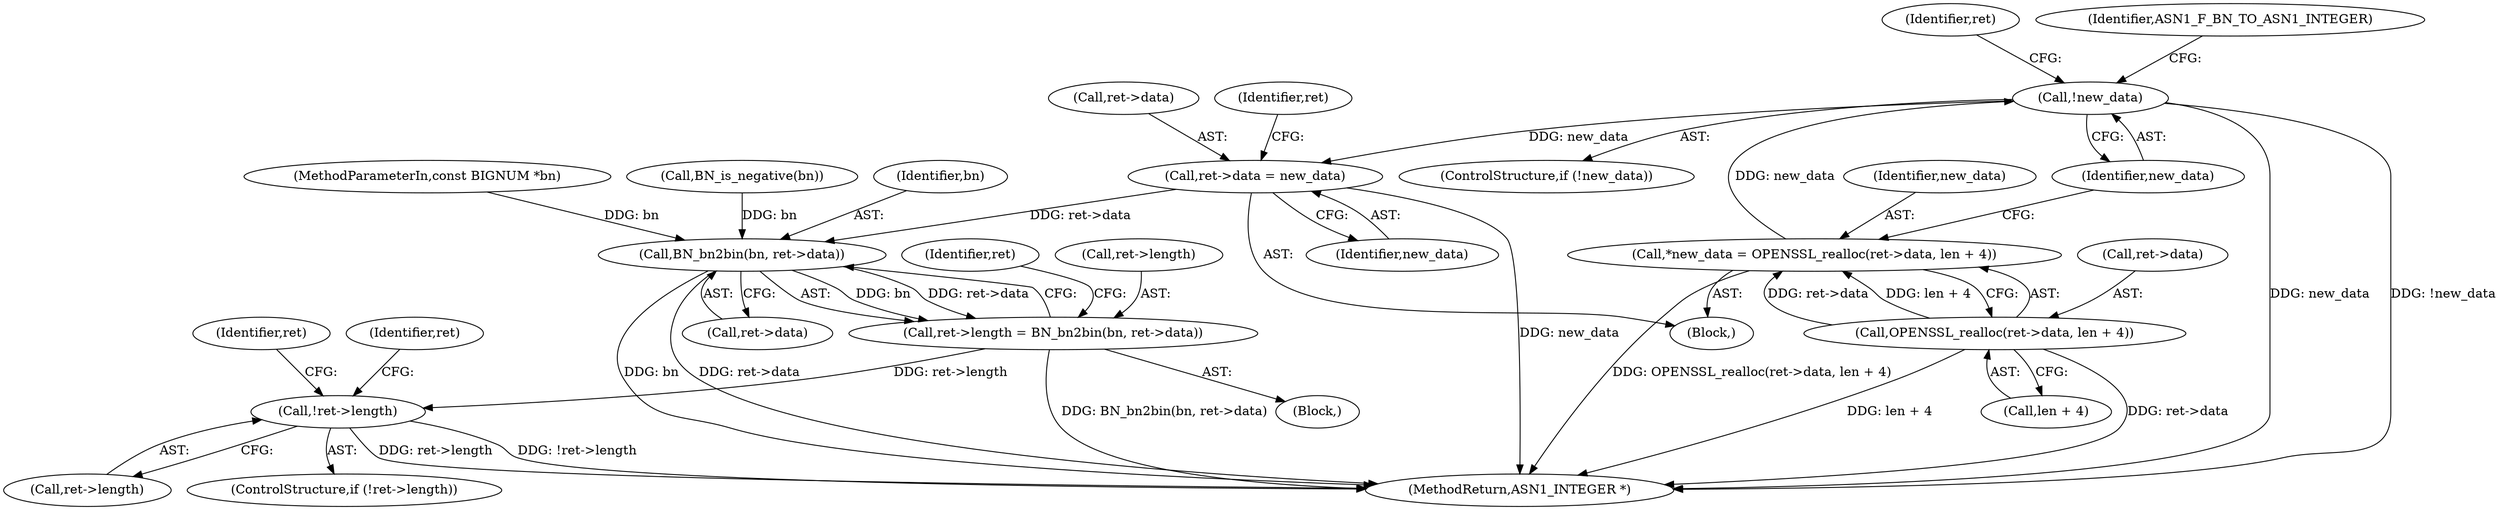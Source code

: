 digraph "0_openssl_3661bb4e7934668bd99ca777ea8b30eedfafa871@pointer" {
"1000166" [label="(Call,!new_data)"];
"1000156" [label="(Call,*new_data = OPENSSL_realloc(ret->data, len + 4))"];
"1000158" [label="(Call,OPENSSL_realloc(ret->data, len + 4))"];
"1000173" [label="(Call,ret->data = new_data)"];
"1000182" [label="(Call,BN_bn2bin(bn, ret->data))"];
"1000178" [label="(Call,ret->length = BN_bn2bin(bn, ret->data))"];
"1000188" [label="(Call,!ret->length)"];
"1000158" [label="(Call,OPENSSL_realloc(ret->data, len + 4))"];
"1000183" [label="(Identifier,bn)"];
"1000174" [label="(Call,ret->data)"];
"1000187" [label="(ControlStructure,if (!ret->length))"];
"1000175" [label="(Identifier,ret)"];
"1000190" [label="(Identifier,ret)"];
"1000178" [label="(Call,ret->length = BN_bn2bin(bn, ret->data))"];
"1000177" [label="(Identifier,new_data)"];
"1000182" [label="(Call,BN_bn2bin(bn, ret->data))"];
"1000179" [label="(Call,ret->length)"];
"1000156" [label="(Call,*new_data = OPENSSL_realloc(ret->data, len + 4))"];
"1000188" [label="(Call,!ret->length)"];
"1000216" [label="(MethodReturn,ASN1_INTEGER *)"];
"1000162" [label="(Call,len + 4)"];
"1000104" [label="(Block,)"];
"1000102" [label="(MethodParameterIn,const BIGNUM *bn)"];
"1000165" [label="(ControlStructure,if (!new_data))"];
"1000189" [label="(Call,ret->length)"];
"1000133" [label="(Call,BN_is_negative(bn))"];
"1000206" [label="(Identifier,ret)"];
"1000159" [label="(Call,ret->data)"];
"1000173" [label="(Call,ret->data = new_data)"];
"1000170" [label="(Identifier,ASN1_F_BN_TO_ASN1_INTEGER)"];
"1000166" [label="(Call,!new_data)"];
"1000157" [label="(Identifier,new_data)"];
"1000180" [label="(Identifier,ret)"];
"1000196" [label="(Identifier,ret)"];
"1000154" [label="(Block,)"];
"1000167" [label="(Identifier,new_data)"];
"1000184" [label="(Call,ret->data)"];
"1000166" -> "1000165"  [label="AST: "];
"1000166" -> "1000167"  [label="CFG: "];
"1000167" -> "1000166"  [label="AST: "];
"1000170" -> "1000166"  [label="CFG: "];
"1000175" -> "1000166"  [label="CFG: "];
"1000166" -> "1000216"  [label="DDG: !new_data"];
"1000166" -> "1000216"  [label="DDG: new_data"];
"1000156" -> "1000166"  [label="DDG: new_data"];
"1000166" -> "1000173"  [label="DDG: new_data"];
"1000156" -> "1000154"  [label="AST: "];
"1000156" -> "1000158"  [label="CFG: "];
"1000157" -> "1000156"  [label="AST: "];
"1000158" -> "1000156"  [label="AST: "];
"1000167" -> "1000156"  [label="CFG: "];
"1000156" -> "1000216"  [label="DDG: OPENSSL_realloc(ret->data, len + 4)"];
"1000158" -> "1000156"  [label="DDG: ret->data"];
"1000158" -> "1000156"  [label="DDG: len + 4"];
"1000158" -> "1000162"  [label="CFG: "];
"1000159" -> "1000158"  [label="AST: "];
"1000162" -> "1000158"  [label="AST: "];
"1000158" -> "1000216"  [label="DDG: ret->data"];
"1000158" -> "1000216"  [label="DDG: len + 4"];
"1000173" -> "1000154"  [label="AST: "];
"1000173" -> "1000177"  [label="CFG: "];
"1000174" -> "1000173"  [label="AST: "];
"1000177" -> "1000173"  [label="AST: "];
"1000180" -> "1000173"  [label="CFG: "];
"1000173" -> "1000216"  [label="DDG: new_data"];
"1000173" -> "1000182"  [label="DDG: ret->data"];
"1000182" -> "1000178"  [label="AST: "];
"1000182" -> "1000184"  [label="CFG: "];
"1000183" -> "1000182"  [label="AST: "];
"1000184" -> "1000182"  [label="AST: "];
"1000178" -> "1000182"  [label="CFG: "];
"1000182" -> "1000216"  [label="DDG: ret->data"];
"1000182" -> "1000216"  [label="DDG: bn"];
"1000182" -> "1000178"  [label="DDG: bn"];
"1000182" -> "1000178"  [label="DDG: ret->data"];
"1000133" -> "1000182"  [label="DDG: bn"];
"1000102" -> "1000182"  [label="DDG: bn"];
"1000178" -> "1000104"  [label="AST: "];
"1000179" -> "1000178"  [label="AST: "];
"1000190" -> "1000178"  [label="CFG: "];
"1000178" -> "1000216"  [label="DDG: BN_bn2bin(bn, ret->data)"];
"1000178" -> "1000188"  [label="DDG: ret->length"];
"1000188" -> "1000187"  [label="AST: "];
"1000188" -> "1000189"  [label="CFG: "];
"1000189" -> "1000188"  [label="AST: "];
"1000196" -> "1000188"  [label="CFG: "];
"1000206" -> "1000188"  [label="CFG: "];
"1000188" -> "1000216"  [label="DDG: !ret->length"];
"1000188" -> "1000216"  [label="DDG: ret->length"];
}
